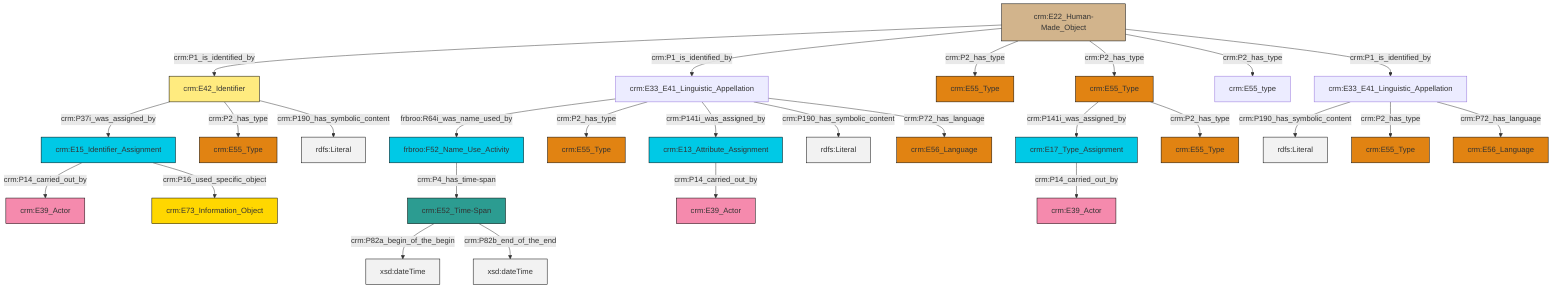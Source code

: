 graph TD
classDef Literal fill:#f2f2f2,stroke:#000000;
classDef CRM_Entity fill:#FFFFFF,stroke:#000000;
classDef Temporal_Entity fill:#00C9E6, stroke:#000000;
classDef Type fill:#E18312, stroke:#000000;
classDef Time-Span fill:#2C9C91, stroke:#000000;
classDef Appellation fill:#FFEB7F, stroke:#000000;
classDef Place fill:#008836, stroke:#000000;
classDef Persistent_Item fill:#B266B2, stroke:#000000;
classDef Conceptual_Object fill:#FFD700, stroke:#000000;
classDef Physical_Thing fill:#D2B48C, stroke:#000000;
classDef Actor fill:#f58aad, stroke:#000000;
classDef PC_Classes fill:#4ce600, stroke:#000000;
classDef Multi fill:#cccccc,stroke:#000000;

0["crm:E55_Type"]:::Type -->|crm:P141i_was_assigned_by| 1["crm:E17_Type_Assignment"]:::Temporal_Entity
2["crm:E22_Human-Made_Object"]:::Physical_Thing -->|crm:P1_is_identified_by| 3["crm:E42_Identifier"]:::Appellation
7["crm:E15_Identifier_Assignment"]:::Temporal_Entity -->|crm:P14_carried_out_by| 8["crm:E39_Actor"]:::Actor
3["crm:E42_Identifier"]:::Appellation -->|crm:P37i_was_assigned_by| 7["crm:E15_Identifier_Assignment"]:::Temporal_Entity
11["crm:E33_E41_Linguistic_Appellation"]:::Default -->|frbroo:R64i_was_name_used_by| 12["frbroo:F52_Name_Use_Activity"]:::Temporal_Entity
2["crm:E22_Human-Made_Object"]:::Physical_Thing -->|crm:P1_is_identified_by| 11["crm:E33_E41_Linguistic_Appellation"]:::Default
11["crm:E33_E41_Linguistic_Appellation"]:::Default -->|crm:P2_has_type| 26["crm:E55_Type"]:::Type
11["crm:E33_E41_Linguistic_Appellation"]:::Default -->|crm:P141i_was_assigned_by| 13["crm:E13_Attribute_Assignment"]:::Temporal_Entity
2["crm:E22_Human-Made_Object"]:::Physical_Thing -->|crm:P2_has_type| 20["crm:E55_Type"]:::Type
2["crm:E22_Human-Made_Object"]:::Physical_Thing -->|crm:P2_has_type| 0["crm:E55_Type"]:::Type
29["crm:E52_Time-Span"]:::Time-Span -->|crm:P82a_begin_of_the_begin| 30[xsd:dateTime]:::Literal
3["crm:E42_Identifier"]:::Appellation -->|crm:P2_has_type| 9["crm:E55_Type"]:::Type
5["crm:E33_E41_Linguistic_Appellation"]:::Default -->|crm:P190_has_symbolic_content| 32[rdfs:Literal]:::Literal
2["crm:E22_Human-Made_Object"]:::Physical_Thing -->|crm:P2_has_type| 35["crm:E55_type"]:::Default
7["crm:E15_Identifier_Assignment"]:::Temporal_Entity -->|crm:P16_used_specific_object| 24["crm:E73_Information_Object"]:::Conceptual_Object
11["crm:E33_E41_Linguistic_Appellation"]:::Default -->|crm:P190_has_symbolic_content| 38[rdfs:Literal]:::Literal
1["crm:E17_Type_Assignment"]:::Temporal_Entity -->|crm:P14_carried_out_by| 22["crm:E39_Actor"]:::Actor
0["crm:E55_Type"]:::Type -->|crm:P2_has_type| 15["crm:E55_Type"]:::Type
29["crm:E52_Time-Span"]:::Time-Span -->|crm:P82b_end_of_the_end| 41[xsd:dateTime]:::Literal
3["crm:E42_Identifier"]:::Appellation -->|crm:P190_has_symbolic_content| 42[rdfs:Literal]:::Literal
2["crm:E22_Human-Made_Object"]:::Physical_Thing -->|crm:P1_is_identified_by| 5["crm:E33_E41_Linguistic_Appellation"]:::Default
5["crm:E33_E41_Linguistic_Appellation"]:::Default -->|crm:P2_has_type| 33["crm:E55_Type"]:::Type
5["crm:E33_E41_Linguistic_Appellation"]:::Default -->|crm:P72_has_language| 45["crm:E56_Language"]:::Type
12["frbroo:F52_Name_Use_Activity"]:::Temporal_Entity -->|crm:P4_has_time-span| 29["crm:E52_Time-Span"]:::Time-Span
13["crm:E13_Attribute_Assignment"]:::Temporal_Entity -->|crm:P14_carried_out_by| 27["crm:E39_Actor"]:::Actor
11["crm:E33_E41_Linguistic_Appellation"]:::Default -->|crm:P72_has_language| 43["crm:E56_Language"]:::Type